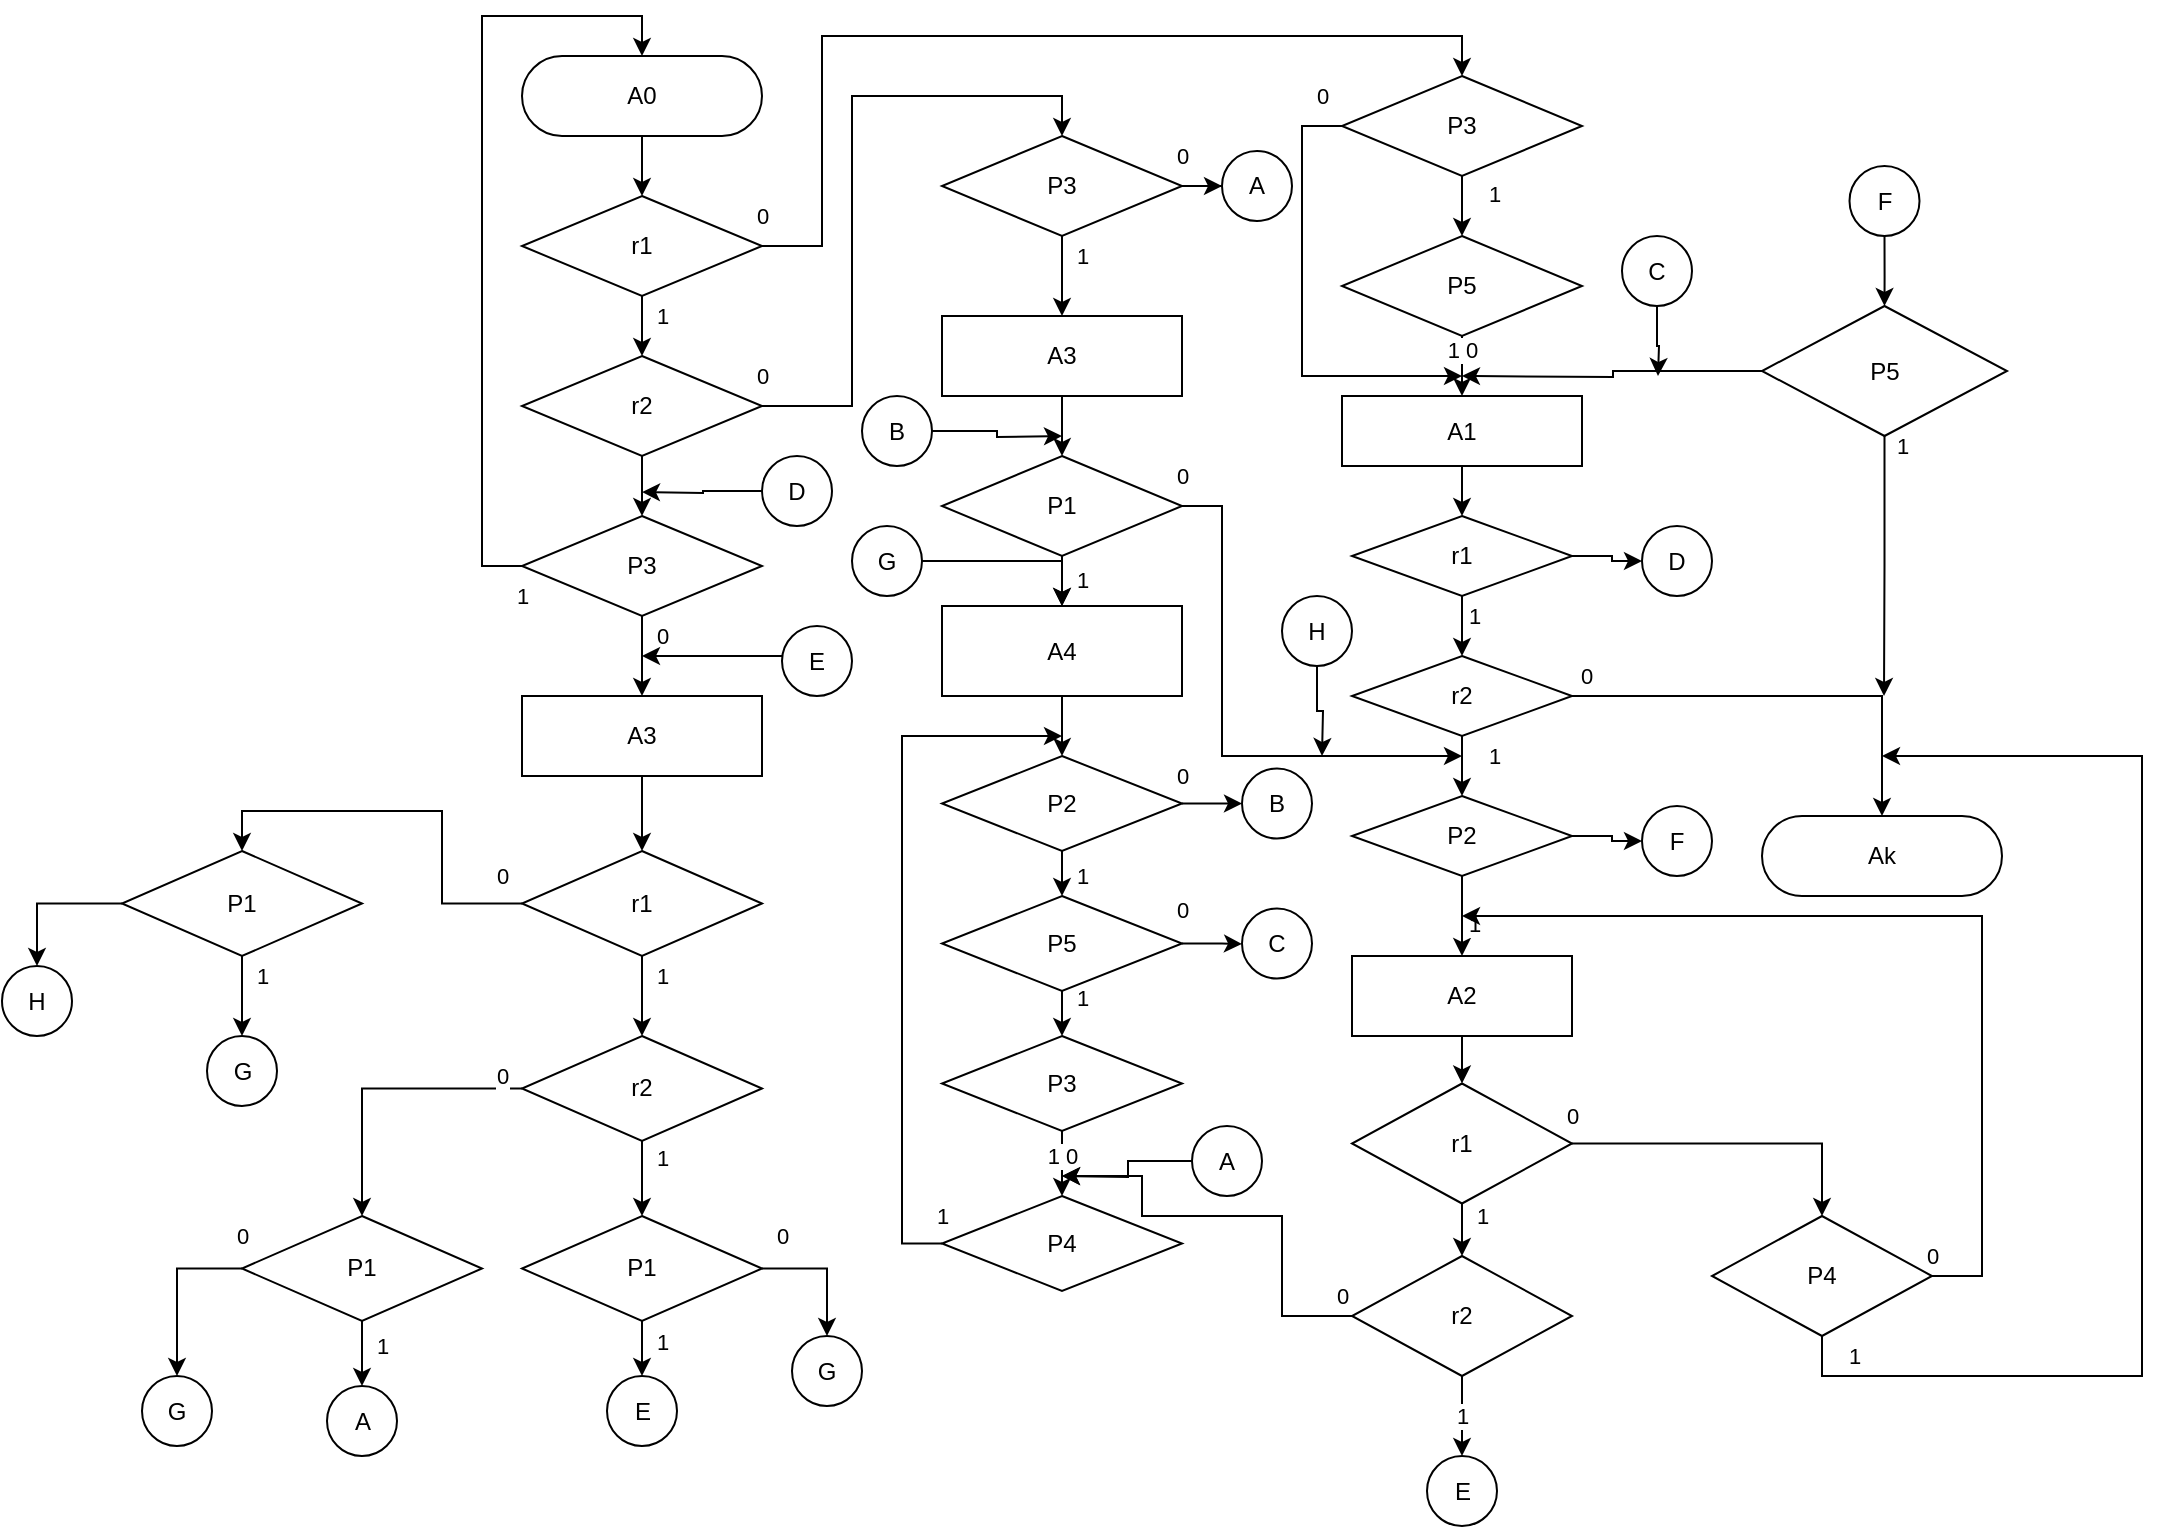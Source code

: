 <mxfile version="14.6.6" type="device"><diagram id="C5RBs43oDa-KdzZeNtuy" name="Page-1"><mxGraphModel dx="1929" dy="614" grid="1" gridSize="10" guides="1" tooltips="1" connect="1" arrows="1" fold="1" page="1" pageScale="1" pageWidth="827" pageHeight="1169" math="0" shadow="0"><root><mxCell id="WIyWlLk6GJQsqaUBKTNV-0"/><mxCell id="WIyWlLk6GJQsqaUBKTNV-1" parent="WIyWlLk6GJQsqaUBKTNV-0"/><mxCell id="TaHCCWWEXCZcEeQ1lCZ6-17" value="" style="edgeStyle=orthogonalEdgeStyle;rounded=0;orthogonalLoop=1;jettySize=auto;html=1;" edge="1" parent="WIyWlLk6GJQsqaUBKTNV-1" source="TaHCCWWEXCZcEeQ1lCZ6-0" target="TaHCCWWEXCZcEeQ1lCZ6-16"><mxGeometry relative="1" as="geometry"/></mxCell><mxCell id="TaHCCWWEXCZcEeQ1lCZ6-0" value="A0" style="rounded=1;whiteSpace=wrap;html=1;arcSize=50;" vertex="1" parent="WIyWlLk6GJQsqaUBKTNV-1"><mxGeometry x="60" y="60" width="120" height="40" as="geometry"/></mxCell><mxCell id="TaHCCWWEXCZcEeQ1lCZ6-19" value="1" style="edgeStyle=orthogonalEdgeStyle;rounded=0;orthogonalLoop=1;jettySize=auto;html=1;" edge="1" parent="WIyWlLk6GJQsqaUBKTNV-1" source="TaHCCWWEXCZcEeQ1lCZ6-16" target="TaHCCWWEXCZcEeQ1lCZ6-18"><mxGeometry x="0.2" y="10" relative="1" as="geometry"><mxPoint as="offset"/></mxGeometry></mxCell><mxCell id="TaHCCWWEXCZcEeQ1lCZ6-27" value="0" style="edgeStyle=orthogonalEdgeStyle;rounded=0;orthogonalLoop=1;jettySize=auto;html=1;entryX=0.5;entryY=0;entryDx=0;entryDy=0;" edge="1" parent="WIyWlLk6GJQsqaUBKTNV-1" source="TaHCCWWEXCZcEeQ1lCZ6-16" target="TaHCCWWEXCZcEeQ1lCZ6-26"><mxGeometry x="-1" y="15" relative="1" as="geometry"><Array as="points"><mxPoint x="210" y="155"/><mxPoint x="210" y="50"/><mxPoint x="530" y="50"/></Array><mxPoint as="offset"/></mxGeometry></mxCell><mxCell id="TaHCCWWEXCZcEeQ1lCZ6-16" value="r1" style="rhombus;whiteSpace=wrap;html=1;" vertex="1" parent="WIyWlLk6GJQsqaUBKTNV-1"><mxGeometry x="60" y="130" width="120" height="50" as="geometry"/></mxCell><mxCell id="TaHCCWWEXCZcEeQ1lCZ6-21" value="" style="edgeStyle=orthogonalEdgeStyle;rounded=0;orthogonalLoop=1;jettySize=auto;html=1;" edge="1" parent="WIyWlLk6GJQsqaUBKTNV-1" source="TaHCCWWEXCZcEeQ1lCZ6-18" target="TaHCCWWEXCZcEeQ1lCZ6-20"><mxGeometry relative="1" as="geometry"/></mxCell><mxCell id="TaHCCWWEXCZcEeQ1lCZ6-43" value="0" style="edgeStyle=orthogonalEdgeStyle;rounded=0;orthogonalLoop=1;jettySize=auto;html=1;entryX=0.5;entryY=0;entryDx=0;entryDy=0;" edge="1" parent="WIyWlLk6GJQsqaUBKTNV-1" source="TaHCCWWEXCZcEeQ1lCZ6-18" target="TaHCCWWEXCZcEeQ1lCZ6-42"><mxGeometry x="-1" y="15" relative="1" as="geometry"><mxPoint as="offset"/></mxGeometry></mxCell><mxCell id="TaHCCWWEXCZcEeQ1lCZ6-18" value="r2" style="rhombus;whiteSpace=wrap;html=1;" vertex="1" parent="WIyWlLk6GJQsqaUBKTNV-1"><mxGeometry x="60" y="210" width="120" height="50" as="geometry"/></mxCell><mxCell id="TaHCCWWEXCZcEeQ1lCZ6-23" value="1" style="edgeStyle=orthogonalEdgeStyle;rounded=0;orthogonalLoop=1;jettySize=auto;html=1;entryX=0.5;entryY=0;entryDx=0;entryDy=0;exitX=0;exitY=0.5;exitDx=0;exitDy=0;" edge="1" parent="WIyWlLk6GJQsqaUBKTNV-1" source="TaHCCWWEXCZcEeQ1lCZ6-20" target="TaHCCWWEXCZcEeQ1lCZ6-0"><mxGeometry x="-1" y="15" relative="1" as="geometry"><mxPoint x="-20" y="315" as="targetPoint"/><Array as="points"><mxPoint x="40" y="315"/><mxPoint x="40" y="40"/><mxPoint x="120" y="40"/></Array><mxPoint as="offset"/></mxGeometry></mxCell><mxCell id="TaHCCWWEXCZcEeQ1lCZ6-25" value="0" style="edgeStyle=orthogonalEdgeStyle;rounded=0;orthogonalLoop=1;jettySize=auto;html=1;" edge="1" parent="WIyWlLk6GJQsqaUBKTNV-1" source="TaHCCWWEXCZcEeQ1lCZ6-20" target="TaHCCWWEXCZcEeQ1lCZ6-24"><mxGeometry x="-0.5" y="10" relative="1" as="geometry"><mxPoint as="offset"/></mxGeometry></mxCell><mxCell id="TaHCCWWEXCZcEeQ1lCZ6-20" value="P3" style="rhombus;whiteSpace=wrap;html=1;" vertex="1" parent="WIyWlLk6GJQsqaUBKTNV-1"><mxGeometry x="60" y="290" width="120" height="50" as="geometry"/></mxCell><mxCell id="TaHCCWWEXCZcEeQ1lCZ6-120" value="" style="edgeStyle=orthogonalEdgeStyle;rounded=0;orthogonalLoop=1;jettySize=auto;html=1;" edge="1" parent="WIyWlLk6GJQsqaUBKTNV-1" source="TaHCCWWEXCZcEeQ1lCZ6-24" target="TaHCCWWEXCZcEeQ1lCZ6-119"><mxGeometry relative="1" as="geometry"/></mxCell><mxCell id="TaHCCWWEXCZcEeQ1lCZ6-24" value="A3" style="whiteSpace=wrap;html=1;" vertex="1" parent="WIyWlLk6GJQsqaUBKTNV-1"><mxGeometry x="60" y="380" width="120" height="40" as="geometry"/></mxCell><mxCell id="TaHCCWWEXCZcEeQ1lCZ6-29" value="1" style="edgeStyle=orthogonalEdgeStyle;rounded=0;orthogonalLoop=1;jettySize=auto;html=1;" edge="1" parent="WIyWlLk6GJQsqaUBKTNV-1" source="TaHCCWWEXCZcEeQ1lCZ6-26" target="TaHCCWWEXCZcEeQ1lCZ6-28"><mxGeometry x="-0.667" y="16" relative="1" as="geometry"><mxPoint as="offset"/></mxGeometry></mxCell><mxCell id="TaHCCWWEXCZcEeQ1lCZ6-80" value="0" style="edgeStyle=orthogonalEdgeStyle;rounded=0;orthogonalLoop=1;jettySize=auto;html=1;exitX=0;exitY=0.5;exitDx=0;exitDy=0;" edge="1" parent="WIyWlLk6GJQsqaUBKTNV-1" source="TaHCCWWEXCZcEeQ1lCZ6-26"><mxGeometry x="-0.911" y="-15" relative="1" as="geometry"><mxPoint x="530" y="220" as="targetPoint"/><Array as="points"><mxPoint x="450" y="95"/><mxPoint x="450" y="220"/></Array><mxPoint as="offset"/></mxGeometry></mxCell><mxCell id="TaHCCWWEXCZcEeQ1lCZ6-26" value="P3" style="rhombus;whiteSpace=wrap;html=1;" vertex="1" parent="WIyWlLk6GJQsqaUBKTNV-1"><mxGeometry x="470" y="70" width="120" height="50" as="geometry"/></mxCell><mxCell id="TaHCCWWEXCZcEeQ1lCZ6-31" value="1 0" style="edgeStyle=orthogonalEdgeStyle;rounded=0;orthogonalLoop=1;jettySize=auto;html=1;" edge="1" parent="WIyWlLk6GJQsqaUBKTNV-1" source="TaHCCWWEXCZcEeQ1lCZ6-28" target="TaHCCWWEXCZcEeQ1lCZ6-30"><mxGeometry x="-0.733" relative="1" as="geometry"><mxPoint as="offset"/></mxGeometry></mxCell><mxCell id="TaHCCWWEXCZcEeQ1lCZ6-28" value="P5" style="rhombus;whiteSpace=wrap;html=1;" vertex="1" parent="WIyWlLk6GJQsqaUBKTNV-1"><mxGeometry x="470" y="150" width="120" height="50" as="geometry"/></mxCell><mxCell id="TaHCCWWEXCZcEeQ1lCZ6-35" value="" style="edgeStyle=orthogonalEdgeStyle;rounded=0;orthogonalLoop=1;jettySize=auto;html=1;" edge="1" parent="WIyWlLk6GJQsqaUBKTNV-1" source="TaHCCWWEXCZcEeQ1lCZ6-30" target="TaHCCWWEXCZcEeQ1lCZ6-34"><mxGeometry relative="1" as="geometry"/></mxCell><mxCell id="TaHCCWWEXCZcEeQ1lCZ6-30" value="A1" style="whiteSpace=wrap;html=1;" vertex="1" parent="WIyWlLk6GJQsqaUBKTNV-1"><mxGeometry x="470" y="230" width="120" height="35" as="geometry"/></mxCell><mxCell id="TaHCCWWEXCZcEeQ1lCZ6-37" value="1" style="edgeStyle=orthogonalEdgeStyle;rounded=0;orthogonalLoop=1;jettySize=auto;html=1;" edge="1" parent="WIyWlLk6GJQsqaUBKTNV-1" source="TaHCCWWEXCZcEeQ1lCZ6-34" target="TaHCCWWEXCZcEeQ1lCZ6-36"><mxGeometry x="0.2" y="6" relative="1" as="geometry"><mxPoint as="offset"/></mxGeometry></mxCell><mxCell id="TaHCCWWEXCZcEeQ1lCZ6-83" value="" style="edgeStyle=orthogonalEdgeStyle;rounded=0;orthogonalLoop=1;jettySize=auto;html=1;" edge="1" parent="WIyWlLk6GJQsqaUBKTNV-1" source="TaHCCWWEXCZcEeQ1lCZ6-34" target="TaHCCWWEXCZcEeQ1lCZ6-82"><mxGeometry relative="1" as="geometry"/></mxCell><mxCell id="TaHCCWWEXCZcEeQ1lCZ6-34" value="r1" style="rhombus;whiteSpace=wrap;html=1;" vertex="1" parent="WIyWlLk6GJQsqaUBKTNV-1"><mxGeometry x="475" y="290" width="110" height="40" as="geometry"/></mxCell><mxCell id="TaHCCWWEXCZcEeQ1lCZ6-39" value="1" style="edgeStyle=orthogonalEdgeStyle;rounded=0;orthogonalLoop=1;jettySize=auto;html=1;" edge="1" parent="WIyWlLk6GJQsqaUBKTNV-1" source="TaHCCWWEXCZcEeQ1lCZ6-36" target="TaHCCWWEXCZcEeQ1lCZ6-38"><mxGeometry x="0.2" y="16" relative="1" as="geometry"><mxPoint as="offset"/></mxGeometry></mxCell><mxCell id="TaHCCWWEXCZcEeQ1lCZ6-88" value="0" style="edgeStyle=orthogonalEdgeStyle;rounded=0;orthogonalLoop=1;jettySize=auto;html=1;entryX=0.5;entryY=0;entryDx=0;entryDy=0;exitX=1;exitY=0.5;exitDx=0;exitDy=0;" edge="1" parent="WIyWlLk6GJQsqaUBKTNV-1" source="TaHCCWWEXCZcEeQ1lCZ6-36" target="TaHCCWWEXCZcEeQ1lCZ6-86"><mxGeometry x="-0.94" y="10" relative="1" as="geometry"><mxPoint x="540" y="780" as="targetPoint"/><Array as="points"><mxPoint x="740" y="380"/></Array><mxPoint as="offset"/></mxGeometry></mxCell><mxCell id="TaHCCWWEXCZcEeQ1lCZ6-36" value="r2" style="rhombus;whiteSpace=wrap;html=1;" vertex="1" parent="WIyWlLk6GJQsqaUBKTNV-1"><mxGeometry x="475" y="360" width="110" height="40" as="geometry"/></mxCell><mxCell id="TaHCCWWEXCZcEeQ1lCZ6-41" value="1" style="edgeStyle=orthogonalEdgeStyle;rounded=0;orthogonalLoop=1;jettySize=auto;html=1;" edge="1" parent="WIyWlLk6GJQsqaUBKTNV-1" source="TaHCCWWEXCZcEeQ1lCZ6-38" target="TaHCCWWEXCZcEeQ1lCZ6-40"><mxGeometry x="0.2" y="6" relative="1" as="geometry"><mxPoint as="offset"/></mxGeometry></mxCell><mxCell id="TaHCCWWEXCZcEeQ1lCZ6-109" value="" style="edgeStyle=orthogonalEdgeStyle;rounded=0;orthogonalLoop=1;jettySize=auto;html=1;" edge="1" parent="WIyWlLk6GJQsqaUBKTNV-1" source="TaHCCWWEXCZcEeQ1lCZ6-38" target="TaHCCWWEXCZcEeQ1lCZ6-108"><mxGeometry relative="1" as="geometry"/></mxCell><mxCell id="TaHCCWWEXCZcEeQ1lCZ6-38" value="P2" style="rhombus;whiteSpace=wrap;html=1;" vertex="1" parent="WIyWlLk6GJQsqaUBKTNV-1"><mxGeometry x="475" y="430" width="110" height="40" as="geometry"/></mxCell><mxCell id="TaHCCWWEXCZcEeQ1lCZ6-91" value="" style="edgeStyle=orthogonalEdgeStyle;rounded=0;orthogonalLoop=1;jettySize=auto;html=1;" edge="1" parent="WIyWlLk6GJQsqaUBKTNV-1" source="TaHCCWWEXCZcEeQ1lCZ6-40" target="TaHCCWWEXCZcEeQ1lCZ6-90"><mxGeometry relative="1" as="geometry"/></mxCell><mxCell id="TaHCCWWEXCZcEeQ1lCZ6-40" value="A2" style="whiteSpace=wrap;html=1;" vertex="1" parent="WIyWlLk6GJQsqaUBKTNV-1"><mxGeometry x="475" y="510" width="110" height="40" as="geometry"/></mxCell><mxCell id="TaHCCWWEXCZcEeQ1lCZ6-45" value="1" style="edgeStyle=orthogonalEdgeStyle;rounded=0;orthogonalLoop=1;jettySize=auto;html=1;" edge="1" parent="WIyWlLk6GJQsqaUBKTNV-1" source="TaHCCWWEXCZcEeQ1lCZ6-42" target="TaHCCWWEXCZcEeQ1lCZ6-44"><mxGeometry x="-0.5" y="10" relative="1" as="geometry"><mxPoint as="offset"/></mxGeometry></mxCell><mxCell id="TaHCCWWEXCZcEeQ1lCZ6-61" value="0" style="edgeStyle=orthogonalEdgeStyle;rounded=0;orthogonalLoop=1;jettySize=auto;html=1;entryX=0;entryY=0.5;entryDx=0;entryDy=0;" edge="1" parent="WIyWlLk6GJQsqaUBKTNV-1" source="TaHCCWWEXCZcEeQ1lCZ6-42" target="TaHCCWWEXCZcEeQ1lCZ6-62"><mxGeometry x="0.333" y="15" relative="1" as="geometry"><mxPoint x="430" y="125" as="targetPoint"/><mxPoint as="offset"/></mxGeometry></mxCell><mxCell id="TaHCCWWEXCZcEeQ1lCZ6-42" value="P3" style="rhombus;whiteSpace=wrap;html=1;" vertex="1" parent="WIyWlLk6GJQsqaUBKTNV-1"><mxGeometry x="270" y="100" width="120" height="50" as="geometry"/></mxCell><mxCell id="TaHCCWWEXCZcEeQ1lCZ6-47" value="" style="edgeStyle=orthogonalEdgeStyle;rounded=0;orthogonalLoop=1;jettySize=auto;html=1;" edge="1" parent="WIyWlLk6GJQsqaUBKTNV-1" source="TaHCCWWEXCZcEeQ1lCZ6-44" target="TaHCCWWEXCZcEeQ1lCZ6-46"><mxGeometry relative="1" as="geometry"/></mxCell><mxCell id="TaHCCWWEXCZcEeQ1lCZ6-44" value="A3" style="whiteSpace=wrap;html=1;" vertex="1" parent="WIyWlLk6GJQsqaUBKTNV-1"><mxGeometry x="270" y="190" width="120" height="40" as="geometry"/></mxCell><mxCell id="TaHCCWWEXCZcEeQ1lCZ6-49" value="1" style="edgeStyle=orthogonalEdgeStyle;rounded=0;orthogonalLoop=1;jettySize=auto;html=1;" edge="1" parent="WIyWlLk6GJQsqaUBKTNV-1" source="TaHCCWWEXCZcEeQ1lCZ6-46" target="TaHCCWWEXCZcEeQ1lCZ6-48"><mxGeometry x="-0.556" y="10" relative="1" as="geometry"><mxPoint as="offset"/></mxGeometry></mxCell><mxCell id="TaHCCWWEXCZcEeQ1lCZ6-65" value="0" style="edgeStyle=orthogonalEdgeStyle;rounded=0;orthogonalLoop=1;jettySize=auto;html=1;exitX=1;exitY=0.5;exitDx=0;exitDy=0;" edge="1" parent="WIyWlLk6GJQsqaUBKTNV-1" source="TaHCCWWEXCZcEeQ1lCZ6-46"><mxGeometry x="-1" y="15" relative="1" as="geometry"><mxPoint x="530" y="410" as="targetPoint"/><Array as="points"><mxPoint x="410" y="285"/><mxPoint x="410" y="410"/></Array><mxPoint as="offset"/></mxGeometry></mxCell><mxCell id="TaHCCWWEXCZcEeQ1lCZ6-46" value="P1" style="rhombus;whiteSpace=wrap;html=1;" vertex="1" parent="WIyWlLk6GJQsqaUBKTNV-1"><mxGeometry x="270" y="260" width="120" height="50" as="geometry"/></mxCell><mxCell id="TaHCCWWEXCZcEeQ1lCZ6-51" value="" style="edgeStyle=orthogonalEdgeStyle;rounded=0;orthogonalLoop=1;jettySize=auto;html=1;" edge="1" parent="WIyWlLk6GJQsqaUBKTNV-1" source="TaHCCWWEXCZcEeQ1lCZ6-48" target="TaHCCWWEXCZcEeQ1lCZ6-50"><mxGeometry relative="1" as="geometry"/></mxCell><mxCell id="TaHCCWWEXCZcEeQ1lCZ6-48" value="A4" style="whiteSpace=wrap;html=1;" vertex="1" parent="WIyWlLk6GJQsqaUBKTNV-1"><mxGeometry x="270" y="335" width="120" height="45" as="geometry"/></mxCell><mxCell id="TaHCCWWEXCZcEeQ1lCZ6-53" value="1" style="edgeStyle=orthogonalEdgeStyle;rounded=0;orthogonalLoop=1;jettySize=auto;html=1;" edge="1" parent="WIyWlLk6GJQsqaUBKTNV-1" source="TaHCCWWEXCZcEeQ1lCZ6-50" target="TaHCCWWEXCZcEeQ1lCZ6-52"><mxGeometry x="0.652" y="10" relative="1" as="geometry"><mxPoint as="offset"/></mxGeometry></mxCell><mxCell id="TaHCCWWEXCZcEeQ1lCZ6-71" value="0" style="edgeStyle=orthogonalEdgeStyle;rounded=0;orthogonalLoop=1;jettySize=auto;html=1;" edge="1" parent="WIyWlLk6GJQsqaUBKTNV-1" source="TaHCCWWEXCZcEeQ1lCZ6-50" target="TaHCCWWEXCZcEeQ1lCZ6-70"><mxGeometry x="-1" y="14" relative="1" as="geometry"><mxPoint as="offset"/></mxGeometry></mxCell><mxCell id="TaHCCWWEXCZcEeQ1lCZ6-50" value="P2" style="rhombus;whiteSpace=wrap;html=1;" vertex="1" parent="WIyWlLk6GJQsqaUBKTNV-1"><mxGeometry x="270" y="410" width="120" height="47.5" as="geometry"/></mxCell><mxCell id="TaHCCWWEXCZcEeQ1lCZ6-55" value="1" style="edgeStyle=orthogonalEdgeStyle;rounded=0;orthogonalLoop=1;jettySize=auto;html=1;" edge="1" parent="WIyWlLk6GJQsqaUBKTNV-1" source="TaHCCWWEXCZcEeQ1lCZ6-52" target="TaHCCWWEXCZcEeQ1lCZ6-54"><mxGeometry x="-0.688" y="10" relative="1" as="geometry"><Array as="points"><mxPoint x="330" y="560"/><mxPoint x="330" y="560"/></Array><mxPoint as="offset"/></mxGeometry></mxCell><mxCell id="TaHCCWWEXCZcEeQ1lCZ6-74" value="0" style="edgeStyle=orthogonalEdgeStyle;rounded=0;orthogonalLoop=1;jettySize=auto;html=1;" edge="1" parent="WIyWlLk6GJQsqaUBKTNV-1" source="TaHCCWWEXCZcEeQ1lCZ6-52"><mxGeometry x="-1" y="14" relative="1" as="geometry"><mxPoint x="420" y="504" as="targetPoint"/><mxPoint y="-3" as="offset"/></mxGeometry></mxCell><mxCell id="TaHCCWWEXCZcEeQ1lCZ6-52" value="P5" style="rhombus;whiteSpace=wrap;html=1;" vertex="1" parent="WIyWlLk6GJQsqaUBKTNV-1"><mxGeometry x="270" y="480" width="120" height="47.5" as="geometry"/></mxCell><mxCell id="TaHCCWWEXCZcEeQ1lCZ6-57" value="1 0" style="edgeStyle=orthogonalEdgeStyle;rounded=0;orthogonalLoop=1;jettySize=auto;html=1;" edge="1" parent="WIyWlLk6GJQsqaUBKTNV-1" source="TaHCCWWEXCZcEeQ1lCZ6-54" target="TaHCCWWEXCZcEeQ1lCZ6-56"><mxGeometry x="0.158" relative="1" as="geometry"><mxPoint as="offset"/></mxGeometry></mxCell><mxCell id="TaHCCWWEXCZcEeQ1lCZ6-54" value="P3" style="rhombus;whiteSpace=wrap;html=1;" vertex="1" parent="WIyWlLk6GJQsqaUBKTNV-1"><mxGeometry x="270" y="550" width="120" height="47.5" as="geometry"/></mxCell><mxCell id="TaHCCWWEXCZcEeQ1lCZ6-59" value="1" style="edgeStyle=orthogonalEdgeStyle;rounded=0;orthogonalLoop=1;jettySize=auto;html=1;exitX=0;exitY=0.5;exitDx=0;exitDy=0;" edge="1" parent="WIyWlLk6GJQsqaUBKTNV-1" source="TaHCCWWEXCZcEeQ1lCZ6-56"><mxGeometry x="-1" y="-14" relative="1" as="geometry"><mxPoint x="330" y="400" as="targetPoint"/><Array as="points"><mxPoint x="250" y="654"/><mxPoint x="250" y="400"/></Array><mxPoint as="offset"/></mxGeometry></mxCell><mxCell id="TaHCCWWEXCZcEeQ1lCZ6-56" value="P4" style="rhombus;whiteSpace=wrap;html=1;" vertex="1" parent="WIyWlLk6GJQsqaUBKTNV-1"><mxGeometry x="270" y="630" width="120" height="47.5" as="geometry"/></mxCell><mxCell id="TaHCCWWEXCZcEeQ1lCZ6-62" value="A" style="ellipse;whiteSpace=wrap;html=1;aspect=fixed;" vertex="1" parent="WIyWlLk6GJQsqaUBKTNV-1"><mxGeometry x="410" y="107.5" width="35" height="35" as="geometry"/></mxCell><mxCell id="TaHCCWWEXCZcEeQ1lCZ6-64" value="" style="edgeStyle=orthogonalEdgeStyle;rounded=0;orthogonalLoop=1;jettySize=auto;html=1;exitX=0;exitY=0.5;exitDx=0;exitDy=0;" edge="1" parent="WIyWlLk6GJQsqaUBKTNV-1" source="TaHCCWWEXCZcEeQ1lCZ6-63"><mxGeometry relative="1" as="geometry"><mxPoint x="330" y="620" as="targetPoint"/></mxGeometry></mxCell><mxCell id="TaHCCWWEXCZcEeQ1lCZ6-63" value="A" style="ellipse;whiteSpace=wrap;html=1;aspect=fixed;" vertex="1" parent="WIyWlLk6GJQsqaUBKTNV-1"><mxGeometry x="395" y="595" width="35" height="35" as="geometry"/></mxCell><mxCell id="TaHCCWWEXCZcEeQ1lCZ6-70" value="B" style="ellipse;whiteSpace=wrap;html=1;aspect=fixed;" vertex="1" parent="WIyWlLk6GJQsqaUBKTNV-1"><mxGeometry x="420" y="416.25" width="35" height="35" as="geometry"/></mxCell><mxCell id="TaHCCWWEXCZcEeQ1lCZ6-73" value="" style="edgeStyle=orthogonalEdgeStyle;rounded=0;orthogonalLoop=1;jettySize=auto;html=1;" edge="1" parent="WIyWlLk6GJQsqaUBKTNV-1" source="TaHCCWWEXCZcEeQ1lCZ6-72"><mxGeometry relative="1" as="geometry"><mxPoint x="330" y="250" as="targetPoint"/></mxGeometry></mxCell><mxCell id="TaHCCWWEXCZcEeQ1lCZ6-72" value="B" style="ellipse;whiteSpace=wrap;html=1;aspect=fixed;" vertex="1" parent="WIyWlLk6GJQsqaUBKTNV-1"><mxGeometry x="230" y="230" width="35" height="35" as="geometry"/></mxCell><mxCell id="TaHCCWWEXCZcEeQ1lCZ6-75" value="C" style="ellipse;whiteSpace=wrap;html=1;aspect=fixed;" vertex="1" parent="WIyWlLk6GJQsqaUBKTNV-1"><mxGeometry x="420" y="486.25" width="35" height="35" as="geometry"/></mxCell><mxCell id="TaHCCWWEXCZcEeQ1lCZ6-118" value="" style="edgeStyle=orthogonalEdgeStyle;rounded=0;orthogonalLoop=1;jettySize=auto;html=1;" edge="1" parent="WIyWlLk6GJQsqaUBKTNV-1" source="TaHCCWWEXCZcEeQ1lCZ6-77"><mxGeometry relative="1" as="geometry"><mxPoint x="628" y="220" as="targetPoint"/></mxGeometry></mxCell><mxCell id="TaHCCWWEXCZcEeQ1lCZ6-77" value="C" style="ellipse;whiteSpace=wrap;html=1;aspect=fixed;" vertex="1" parent="WIyWlLk6GJQsqaUBKTNV-1"><mxGeometry x="610" y="150" width="35" height="35" as="geometry"/></mxCell><mxCell id="TaHCCWWEXCZcEeQ1lCZ6-82" value="D" style="ellipse;whiteSpace=wrap;html=1;aspect=fixed;" vertex="1" parent="WIyWlLk6GJQsqaUBKTNV-1"><mxGeometry x="620" y="295" width="35" height="35" as="geometry"/></mxCell><mxCell id="TaHCCWWEXCZcEeQ1lCZ6-85" value="" style="edgeStyle=orthogonalEdgeStyle;rounded=0;orthogonalLoop=1;jettySize=auto;html=1;" edge="1" parent="WIyWlLk6GJQsqaUBKTNV-1" source="TaHCCWWEXCZcEeQ1lCZ6-84"><mxGeometry relative="1" as="geometry"><mxPoint x="120" y="278" as="targetPoint"/></mxGeometry></mxCell><mxCell id="TaHCCWWEXCZcEeQ1lCZ6-84" value="D" style="ellipse;whiteSpace=wrap;html=1;aspect=fixed;" vertex="1" parent="WIyWlLk6GJQsqaUBKTNV-1"><mxGeometry x="180" y="260" width="35" height="35" as="geometry"/></mxCell><mxCell id="TaHCCWWEXCZcEeQ1lCZ6-86" value="Ak" style="rounded=1;whiteSpace=wrap;html=1;arcSize=50;" vertex="1" parent="WIyWlLk6GJQsqaUBKTNV-1"><mxGeometry x="680" y="440" width="120" height="40" as="geometry"/></mxCell><mxCell id="TaHCCWWEXCZcEeQ1lCZ6-93" value="1" style="edgeStyle=orthogonalEdgeStyle;rounded=0;orthogonalLoop=1;jettySize=auto;html=1;" edge="1" parent="WIyWlLk6GJQsqaUBKTNV-1" source="TaHCCWWEXCZcEeQ1lCZ6-90" target="TaHCCWWEXCZcEeQ1lCZ6-92"><mxGeometry x="0.257" y="10" relative="1" as="geometry"><mxPoint as="offset"/></mxGeometry></mxCell><mxCell id="TaHCCWWEXCZcEeQ1lCZ6-102" value="0" style="edgeStyle=orthogonalEdgeStyle;rounded=0;orthogonalLoop=1;jettySize=auto;html=1;" edge="1" parent="WIyWlLk6GJQsqaUBKTNV-1" source="TaHCCWWEXCZcEeQ1lCZ6-90" target="TaHCCWWEXCZcEeQ1lCZ6-101"><mxGeometry x="-1" y="14" relative="1" as="geometry"><mxPoint as="offset"/></mxGeometry></mxCell><mxCell id="TaHCCWWEXCZcEeQ1lCZ6-90" value="r1" style="rhombus;whiteSpace=wrap;html=1;" vertex="1" parent="WIyWlLk6GJQsqaUBKTNV-1"><mxGeometry x="475" y="573.75" width="110" height="60" as="geometry"/></mxCell><mxCell id="TaHCCWWEXCZcEeQ1lCZ6-95" value="1" style="edgeStyle=orthogonalEdgeStyle;rounded=0;orthogonalLoop=1;jettySize=auto;html=1;" edge="1" parent="WIyWlLk6GJQsqaUBKTNV-1" source="TaHCCWWEXCZcEeQ1lCZ6-92" target="TaHCCWWEXCZcEeQ1lCZ6-94"><mxGeometry relative="1" as="geometry"/></mxCell><mxCell id="TaHCCWWEXCZcEeQ1lCZ6-99" value="0" style="edgeStyle=orthogonalEdgeStyle;rounded=0;orthogonalLoop=1;jettySize=auto;html=1;exitX=0;exitY=0.5;exitDx=0;exitDy=0;" edge="1" parent="WIyWlLk6GJQsqaUBKTNV-1" source="TaHCCWWEXCZcEeQ1lCZ6-92"><mxGeometry x="-0.954" y="-10" relative="1" as="geometry"><mxPoint x="330" y="620" as="targetPoint"/><Array as="points"><mxPoint x="440" y="690"/><mxPoint x="440" y="640"/><mxPoint x="370" y="640"/><mxPoint x="370" y="620"/></Array><mxPoint as="offset"/></mxGeometry></mxCell><mxCell id="TaHCCWWEXCZcEeQ1lCZ6-92" value="r2" style="rhombus;whiteSpace=wrap;html=1;" vertex="1" parent="WIyWlLk6GJQsqaUBKTNV-1"><mxGeometry x="475" y="660" width="110" height="60" as="geometry"/></mxCell><mxCell id="TaHCCWWEXCZcEeQ1lCZ6-94" value="E" style="ellipse;whiteSpace=wrap;html=1;aspect=fixed;" vertex="1" parent="WIyWlLk6GJQsqaUBKTNV-1"><mxGeometry x="512.5" y="760" width="35" height="35" as="geometry"/></mxCell><mxCell id="TaHCCWWEXCZcEeQ1lCZ6-97" value="" style="edgeStyle=orthogonalEdgeStyle;rounded=0;orthogonalLoop=1;jettySize=auto;html=1;" edge="1" parent="WIyWlLk6GJQsqaUBKTNV-1" source="TaHCCWWEXCZcEeQ1lCZ6-96"><mxGeometry relative="1" as="geometry"><mxPoint x="120" y="360" as="targetPoint"/><Array as="points"><mxPoint x="170" y="360"/><mxPoint x="170" y="360"/></Array></mxGeometry></mxCell><mxCell id="TaHCCWWEXCZcEeQ1lCZ6-96" value="E" style="ellipse;whiteSpace=wrap;html=1;aspect=fixed;" vertex="1" parent="WIyWlLk6GJQsqaUBKTNV-1"><mxGeometry x="190" y="345" width="35" height="35" as="geometry"/></mxCell><mxCell id="TaHCCWWEXCZcEeQ1lCZ6-104" value="0" style="edgeStyle=orthogonalEdgeStyle;rounded=0;orthogonalLoop=1;jettySize=auto;html=1;exitX=1;exitY=0.5;exitDx=0;exitDy=0;" edge="1" parent="WIyWlLk6GJQsqaUBKTNV-1" source="TaHCCWWEXCZcEeQ1lCZ6-101"><mxGeometry x="-1" y="10" relative="1" as="geometry"><mxPoint x="530" y="490" as="targetPoint"/><Array as="points"><mxPoint x="790" y="670"/><mxPoint x="790" y="490"/></Array><mxPoint as="offset"/></mxGeometry></mxCell><mxCell id="TaHCCWWEXCZcEeQ1lCZ6-106" value="1" style="edgeStyle=orthogonalEdgeStyle;rounded=0;orthogonalLoop=1;jettySize=auto;html=1;exitX=0.5;exitY=1;exitDx=0;exitDy=0;" edge="1" parent="WIyWlLk6GJQsqaUBKTNV-1" source="TaHCCWWEXCZcEeQ1lCZ6-101"><mxGeometry x="-0.885" y="10" relative="1" as="geometry"><mxPoint x="740" y="410" as="targetPoint"/><Array as="points"><mxPoint x="710" y="720"/><mxPoint x="870" y="720"/><mxPoint x="870" y="410"/></Array><mxPoint as="offset"/></mxGeometry></mxCell><mxCell id="TaHCCWWEXCZcEeQ1lCZ6-101" value="P4" style="rhombus;whiteSpace=wrap;html=1;" vertex="1" parent="WIyWlLk6GJQsqaUBKTNV-1"><mxGeometry x="655" y="640" width="110" height="60" as="geometry"/></mxCell><mxCell id="TaHCCWWEXCZcEeQ1lCZ6-108" value="F" style="ellipse;whiteSpace=wrap;html=1;aspect=fixed;" vertex="1" parent="WIyWlLk6GJQsqaUBKTNV-1"><mxGeometry x="620" y="435" width="35" height="35" as="geometry"/></mxCell><mxCell id="TaHCCWWEXCZcEeQ1lCZ6-112" value="" style="edgeStyle=orthogonalEdgeStyle;rounded=0;orthogonalLoop=1;jettySize=auto;html=1;" edge="1" parent="WIyWlLk6GJQsqaUBKTNV-1" source="TaHCCWWEXCZcEeQ1lCZ6-110" target="TaHCCWWEXCZcEeQ1lCZ6-111"><mxGeometry relative="1" as="geometry"/></mxCell><mxCell id="TaHCCWWEXCZcEeQ1lCZ6-110" value="F" style="ellipse;whiteSpace=wrap;html=1;aspect=fixed;" vertex="1" parent="WIyWlLk6GJQsqaUBKTNV-1"><mxGeometry x="723.75" y="115" width="35" height="35" as="geometry"/></mxCell><mxCell id="TaHCCWWEXCZcEeQ1lCZ6-115" value="1" style="edgeStyle=orthogonalEdgeStyle;rounded=0;orthogonalLoop=1;jettySize=auto;html=1;" edge="1" parent="WIyWlLk6GJQsqaUBKTNV-1" source="TaHCCWWEXCZcEeQ1lCZ6-111"><mxGeometry x="-0.92" y="9" relative="1" as="geometry"><mxPoint x="741" y="380" as="targetPoint"/><mxPoint as="offset"/></mxGeometry></mxCell><mxCell id="TaHCCWWEXCZcEeQ1lCZ6-117" value="" style="edgeStyle=orthogonalEdgeStyle;rounded=0;orthogonalLoop=1;jettySize=auto;html=1;" edge="1" parent="WIyWlLk6GJQsqaUBKTNV-1" source="TaHCCWWEXCZcEeQ1lCZ6-111"><mxGeometry relative="1" as="geometry"><mxPoint x="530" y="220" as="targetPoint"/></mxGeometry></mxCell><mxCell id="TaHCCWWEXCZcEeQ1lCZ6-111" value="P5" style="rhombus;whiteSpace=wrap;html=1;" vertex="1" parent="WIyWlLk6GJQsqaUBKTNV-1"><mxGeometry x="680" y="185" width="122.5" height="65" as="geometry"/></mxCell><mxCell id="TaHCCWWEXCZcEeQ1lCZ6-124" value="1" style="edgeStyle=orthogonalEdgeStyle;rounded=0;orthogonalLoop=1;jettySize=auto;html=1;" edge="1" parent="WIyWlLk6GJQsqaUBKTNV-1" source="TaHCCWWEXCZcEeQ1lCZ6-119" target="TaHCCWWEXCZcEeQ1lCZ6-123"><mxGeometry x="-0.5" y="10" relative="1" as="geometry"><mxPoint as="offset"/></mxGeometry></mxCell><mxCell id="TaHCCWWEXCZcEeQ1lCZ6-141" value="0" style="edgeStyle=orthogonalEdgeStyle;rounded=0;orthogonalLoop=1;jettySize=auto;html=1;entryX=0.5;entryY=0;entryDx=0;entryDy=0;" edge="1" parent="WIyWlLk6GJQsqaUBKTNV-1" source="TaHCCWWEXCZcEeQ1lCZ6-119" target="TaHCCWWEXCZcEeQ1lCZ6-140"><mxGeometry x="-0.902" y="-14" relative="1" as="geometry"><mxPoint as="offset"/></mxGeometry></mxCell><mxCell id="TaHCCWWEXCZcEeQ1lCZ6-119" value="r1" style="rhombus;whiteSpace=wrap;html=1;" vertex="1" parent="WIyWlLk6GJQsqaUBKTNV-1"><mxGeometry x="60" y="457.5" width="120" height="52.5" as="geometry"/></mxCell><mxCell id="TaHCCWWEXCZcEeQ1lCZ6-126" value="1" style="edgeStyle=orthogonalEdgeStyle;rounded=0;orthogonalLoop=1;jettySize=auto;html=1;" edge="1" parent="WIyWlLk6GJQsqaUBKTNV-1" source="TaHCCWWEXCZcEeQ1lCZ6-123" target="TaHCCWWEXCZcEeQ1lCZ6-125"><mxGeometry x="-0.647" y="10" relative="1" as="geometry"><mxPoint y="1" as="offset"/></mxGeometry></mxCell><mxCell id="TaHCCWWEXCZcEeQ1lCZ6-134" value="0" style="edgeStyle=orthogonalEdgeStyle;rounded=0;orthogonalLoop=1;jettySize=auto;html=1;" edge="1" parent="WIyWlLk6GJQsqaUBKTNV-1" source="TaHCCWWEXCZcEeQ1lCZ6-123" target="TaHCCWWEXCZcEeQ1lCZ6-133"><mxGeometry x="-0.859" y="-6" relative="1" as="geometry"><mxPoint as="offset"/></mxGeometry></mxCell><mxCell id="TaHCCWWEXCZcEeQ1lCZ6-123" value="r2" style="rhombus;whiteSpace=wrap;html=1;" vertex="1" parent="WIyWlLk6GJQsqaUBKTNV-1"><mxGeometry x="60" y="550" width="120" height="52.5" as="geometry"/></mxCell><mxCell id="TaHCCWWEXCZcEeQ1lCZ6-128" value="1" style="edgeStyle=orthogonalEdgeStyle;rounded=0;orthogonalLoop=1;jettySize=auto;html=1;" edge="1" parent="WIyWlLk6GJQsqaUBKTNV-1" source="TaHCCWWEXCZcEeQ1lCZ6-125" target="TaHCCWWEXCZcEeQ1lCZ6-127"><mxGeometry x="-0.647" y="10" relative="1" as="geometry"><mxPoint y="1" as="offset"/></mxGeometry></mxCell><mxCell id="TaHCCWWEXCZcEeQ1lCZ6-129" value="0" style="edgeStyle=orthogonalEdgeStyle;rounded=0;orthogonalLoop=1;jettySize=auto;html=1;entryX=0.5;entryY=0;entryDx=0;entryDy=0;" edge="1" parent="WIyWlLk6GJQsqaUBKTNV-1" source="TaHCCWWEXCZcEeQ1lCZ6-125" target="TaHCCWWEXCZcEeQ1lCZ6-130"><mxGeometry x="-0.695" y="16" relative="1" as="geometry"><mxPoint as="offset"/></mxGeometry></mxCell><mxCell id="TaHCCWWEXCZcEeQ1lCZ6-125" value="P1" style="rhombus;whiteSpace=wrap;html=1;" vertex="1" parent="WIyWlLk6GJQsqaUBKTNV-1"><mxGeometry x="60" y="640" width="120" height="52.5" as="geometry"/></mxCell><mxCell id="TaHCCWWEXCZcEeQ1lCZ6-127" value="E" style="ellipse;whiteSpace=wrap;html=1;aspect=fixed;" vertex="1" parent="WIyWlLk6GJQsqaUBKTNV-1"><mxGeometry x="102.5" y="720" width="35" height="35" as="geometry"/></mxCell><mxCell id="TaHCCWWEXCZcEeQ1lCZ6-130" value="G" style="ellipse;whiteSpace=wrap;html=1;aspect=fixed;" vertex="1" parent="WIyWlLk6GJQsqaUBKTNV-1"><mxGeometry x="195" y="700" width="35" height="35" as="geometry"/></mxCell><mxCell id="TaHCCWWEXCZcEeQ1lCZ6-132" value="" style="edgeStyle=orthogonalEdgeStyle;rounded=0;orthogonalLoop=1;jettySize=auto;html=1;" edge="1" parent="WIyWlLk6GJQsqaUBKTNV-1" source="TaHCCWWEXCZcEeQ1lCZ6-131" target="TaHCCWWEXCZcEeQ1lCZ6-48"><mxGeometry relative="1" as="geometry"/></mxCell><mxCell id="TaHCCWWEXCZcEeQ1lCZ6-131" value="G" style="ellipse;whiteSpace=wrap;html=1;aspect=fixed;" vertex="1" parent="WIyWlLk6GJQsqaUBKTNV-1"><mxGeometry x="225" y="295" width="35" height="35" as="geometry"/></mxCell><mxCell id="TaHCCWWEXCZcEeQ1lCZ6-136" value="1" style="edgeStyle=orthogonalEdgeStyle;rounded=0;orthogonalLoop=1;jettySize=auto;html=1;" edge="1" parent="WIyWlLk6GJQsqaUBKTNV-1" source="TaHCCWWEXCZcEeQ1lCZ6-133" target="TaHCCWWEXCZcEeQ1lCZ6-135"><mxGeometry x="0.158" y="10" relative="1" as="geometry"><mxPoint as="offset"/></mxGeometry></mxCell><mxCell id="TaHCCWWEXCZcEeQ1lCZ6-139" value="0" style="edgeStyle=orthogonalEdgeStyle;rounded=0;orthogonalLoop=1;jettySize=auto;html=1;entryX=0.5;entryY=0;entryDx=0;entryDy=0;" edge="1" parent="WIyWlLk6GJQsqaUBKTNV-1" source="TaHCCWWEXCZcEeQ1lCZ6-133" target="TaHCCWWEXCZcEeQ1lCZ6-137"><mxGeometry x="-0.997" y="-16" relative="1" as="geometry"><mxPoint x="-180.05" y="666.3" as="targetPoint"/><mxPoint as="offset"/></mxGeometry></mxCell><mxCell id="TaHCCWWEXCZcEeQ1lCZ6-133" value="P1" style="rhombus;whiteSpace=wrap;html=1;" vertex="1" parent="WIyWlLk6GJQsqaUBKTNV-1"><mxGeometry x="-80" y="640" width="120" height="52.5" as="geometry"/></mxCell><mxCell id="TaHCCWWEXCZcEeQ1lCZ6-135" value="A" style="ellipse;whiteSpace=wrap;html=1;aspect=fixed;" vertex="1" parent="WIyWlLk6GJQsqaUBKTNV-1"><mxGeometry x="-37.5" y="725" width="35" height="35" as="geometry"/></mxCell><mxCell id="TaHCCWWEXCZcEeQ1lCZ6-137" value="G" style="ellipse;whiteSpace=wrap;html=1;aspect=fixed;" vertex="1" parent="WIyWlLk6GJQsqaUBKTNV-1"><mxGeometry x="-130" y="720" width="35" height="35" as="geometry"/></mxCell><mxCell id="TaHCCWWEXCZcEeQ1lCZ6-143" value="1" style="edgeStyle=orthogonalEdgeStyle;rounded=0;orthogonalLoop=1;jettySize=auto;html=1;" edge="1" parent="WIyWlLk6GJQsqaUBKTNV-1" source="TaHCCWWEXCZcEeQ1lCZ6-140" target="TaHCCWWEXCZcEeQ1lCZ6-142"><mxGeometry x="-0.5" y="10" relative="1" as="geometry"><mxPoint as="offset"/></mxGeometry></mxCell><mxCell id="TaHCCWWEXCZcEeQ1lCZ6-145" value="" style="edgeStyle=orthogonalEdgeStyle;rounded=0;orthogonalLoop=1;jettySize=auto;html=1;" edge="1" parent="WIyWlLk6GJQsqaUBKTNV-1" source="TaHCCWWEXCZcEeQ1lCZ6-140" target="TaHCCWWEXCZcEeQ1lCZ6-144"><mxGeometry relative="1" as="geometry"/></mxCell><mxCell id="TaHCCWWEXCZcEeQ1lCZ6-140" value="P1" style="rhombus;whiteSpace=wrap;html=1;" vertex="1" parent="WIyWlLk6GJQsqaUBKTNV-1"><mxGeometry x="-140" y="457.5" width="120" height="52.5" as="geometry"/></mxCell><mxCell id="TaHCCWWEXCZcEeQ1lCZ6-142" value="G" style="ellipse;whiteSpace=wrap;html=1;aspect=fixed;" vertex="1" parent="WIyWlLk6GJQsqaUBKTNV-1"><mxGeometry x="-97.5" y="550" width="35" height="35" as="geometry"/></mxCell><mxCell id="TaHCCWWEXCZcEeQ1lCZ6-144" value="H" style="ellipse;whiteSpace=wrap;html=1;aspect=fixed;" vertex="1" parent="WIyWlLk6GJQsqaUBKTNV-1"><mxGeometry x="-200" y="515" width="35" height="35" as="geometry"/></mxCell><mxCell id="TaHCCWWEXCZcEeQ1lCZ6-147" value="" style="edgeStyle=orthogonalEdgeStyle;rounded=0;orthogonalLoop=1;jettySize=auto;html=1;" edge="1" parent="WIyWlLk6GJQsqaUBKTNV-1" source="TaHCCWWEXCZcEeQ1lCZ6-146"><mxGeometry relative="1" as="geometry"><mxPoint x="460" y="410" as="targetPoint"/></mxGeometry></mxCell><mxCell id="TaHCCWWEXCZcEeQ1lCZ6-146" value="H" style="ellipse;whiteSpace=wrap;html=1;aspect=fixed;" vertex="1" parent="WIyWlLk6GJQsqaUBKTNV-1"><mxGeometry x="440" y="330" width="35" height="35" as="geometry"/></mxCell></root></mxGraphModel></diagram></mxfile>